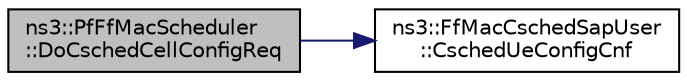 digraph "ns3::PfFfMacScheduler::DoCschedCellConfigReq"
{
  edge [fontname="Helvetica",fontsize="10",labelfontname="Helvetica",labelfontsize="10"];
  node [fontname="Helvetica",fontsize="10",shape=record];
  rankdir="LR";
  Node1 [label="ns3::PfFfMacScheduler\l::DoCschedCellConfigReq",height=0.2,width=0.4,color="black", fillcolor="grey75", style="filled", fontcolor="black"];
  Node1 -> Node2 [color="midnightblue",fontsize="10",style="solid"];
  Node2 [label="ns3::FfMacCschedSapUser\l::CschedUeConfigCnf",height=0.2,width=0.4,color="black", fillcolor="white", style="filled",URL="$d9/d82/classns3_1_1FfMacCschedSapUser.html#aecc852478a4ba7e4cd868dae75e01b68"];
}
